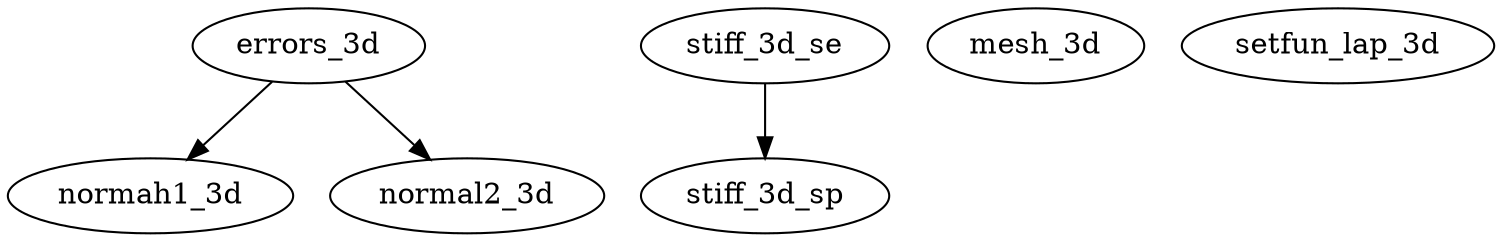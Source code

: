 /* Created by mdot for Matlab */
digraph m2html {
  errors_3d -> normah1_3d;
  errors_3d -> normal2_3d;
  stiff_3d_se -> stiff_3d_sp;

  errors_3d [URL="errors_3d.html"];
  mesh_3d [URL="mesh_3d.html"];
  normah1_3d [URL="normah1_3d.html"];
  normal2_3d [URL="normal2_3d.html"];
  setfun_lap_3d [URL="setfun_lap_3d.html"];
  stiff_3d_se [URL="stiff_3d_se.html"];
  stiff_3d_sp [URL="stiff_3d_sp.html"];
}